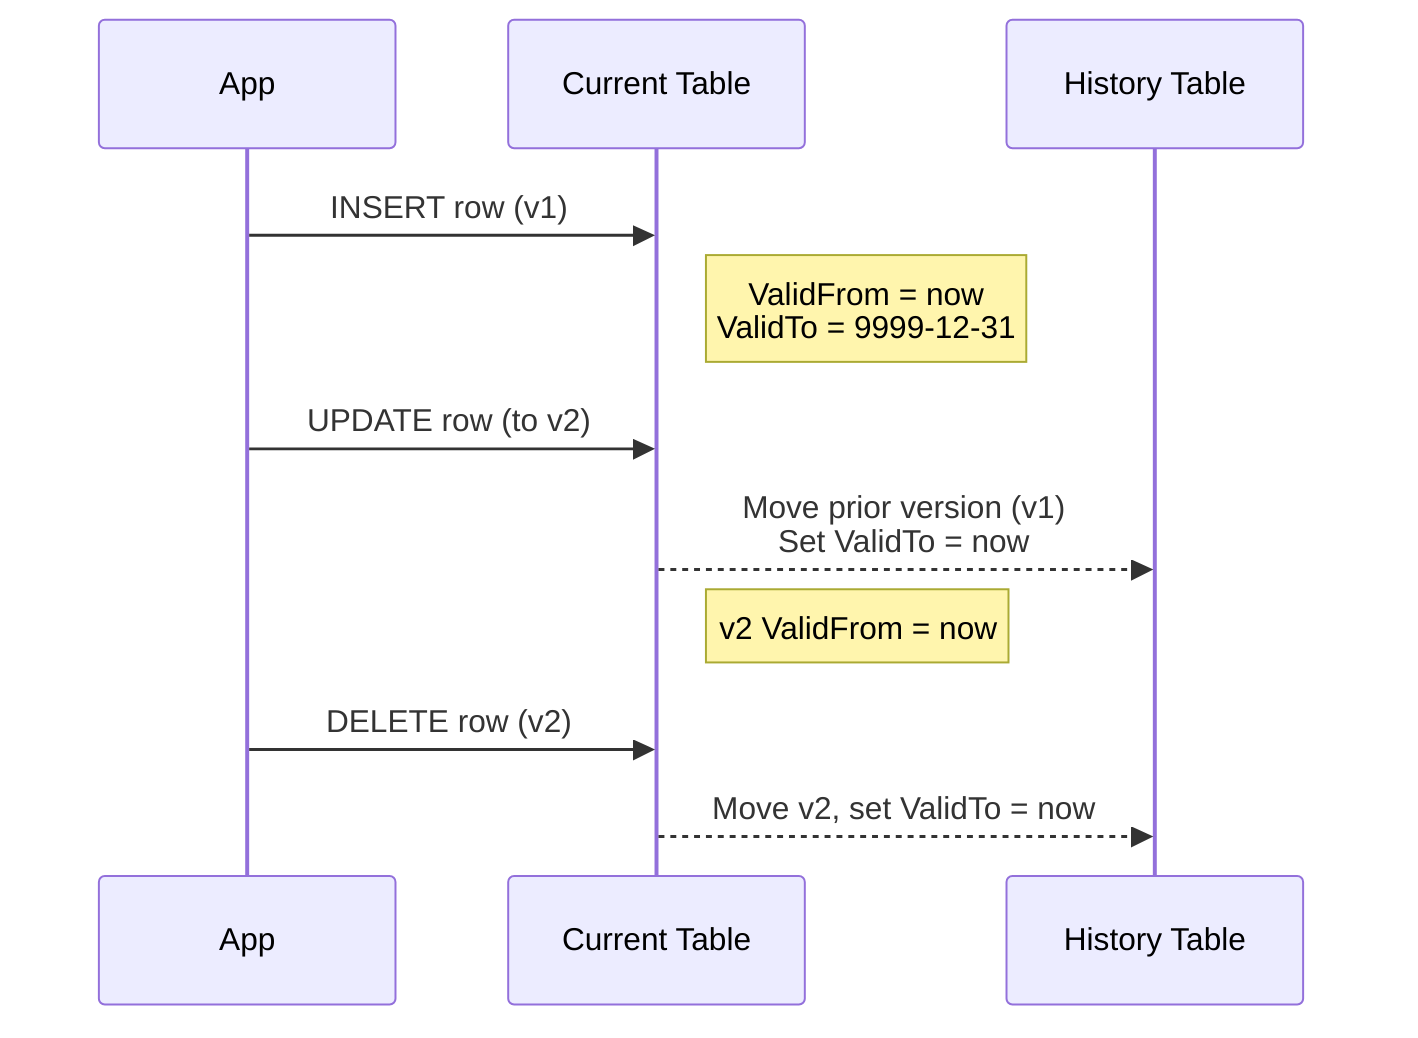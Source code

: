sequenceDiagram
    participant App
    participant Current as Current Table
    participant History as History Table

    App->>Current: INSERT row (v1)
    Note right of Current: ValidFrom = now<br/>ValidTo = 9999-12-31
    App->>Current: UPDATE row (to v2)
    Current-->>History: Move prior version (v1)<br/>Set ValidTo = now
    Note right of Current: v2 ValidFrom = now
    App->>Current: DELETE row (v2)
    Current-->>History: Move v2, set ValidTo = now